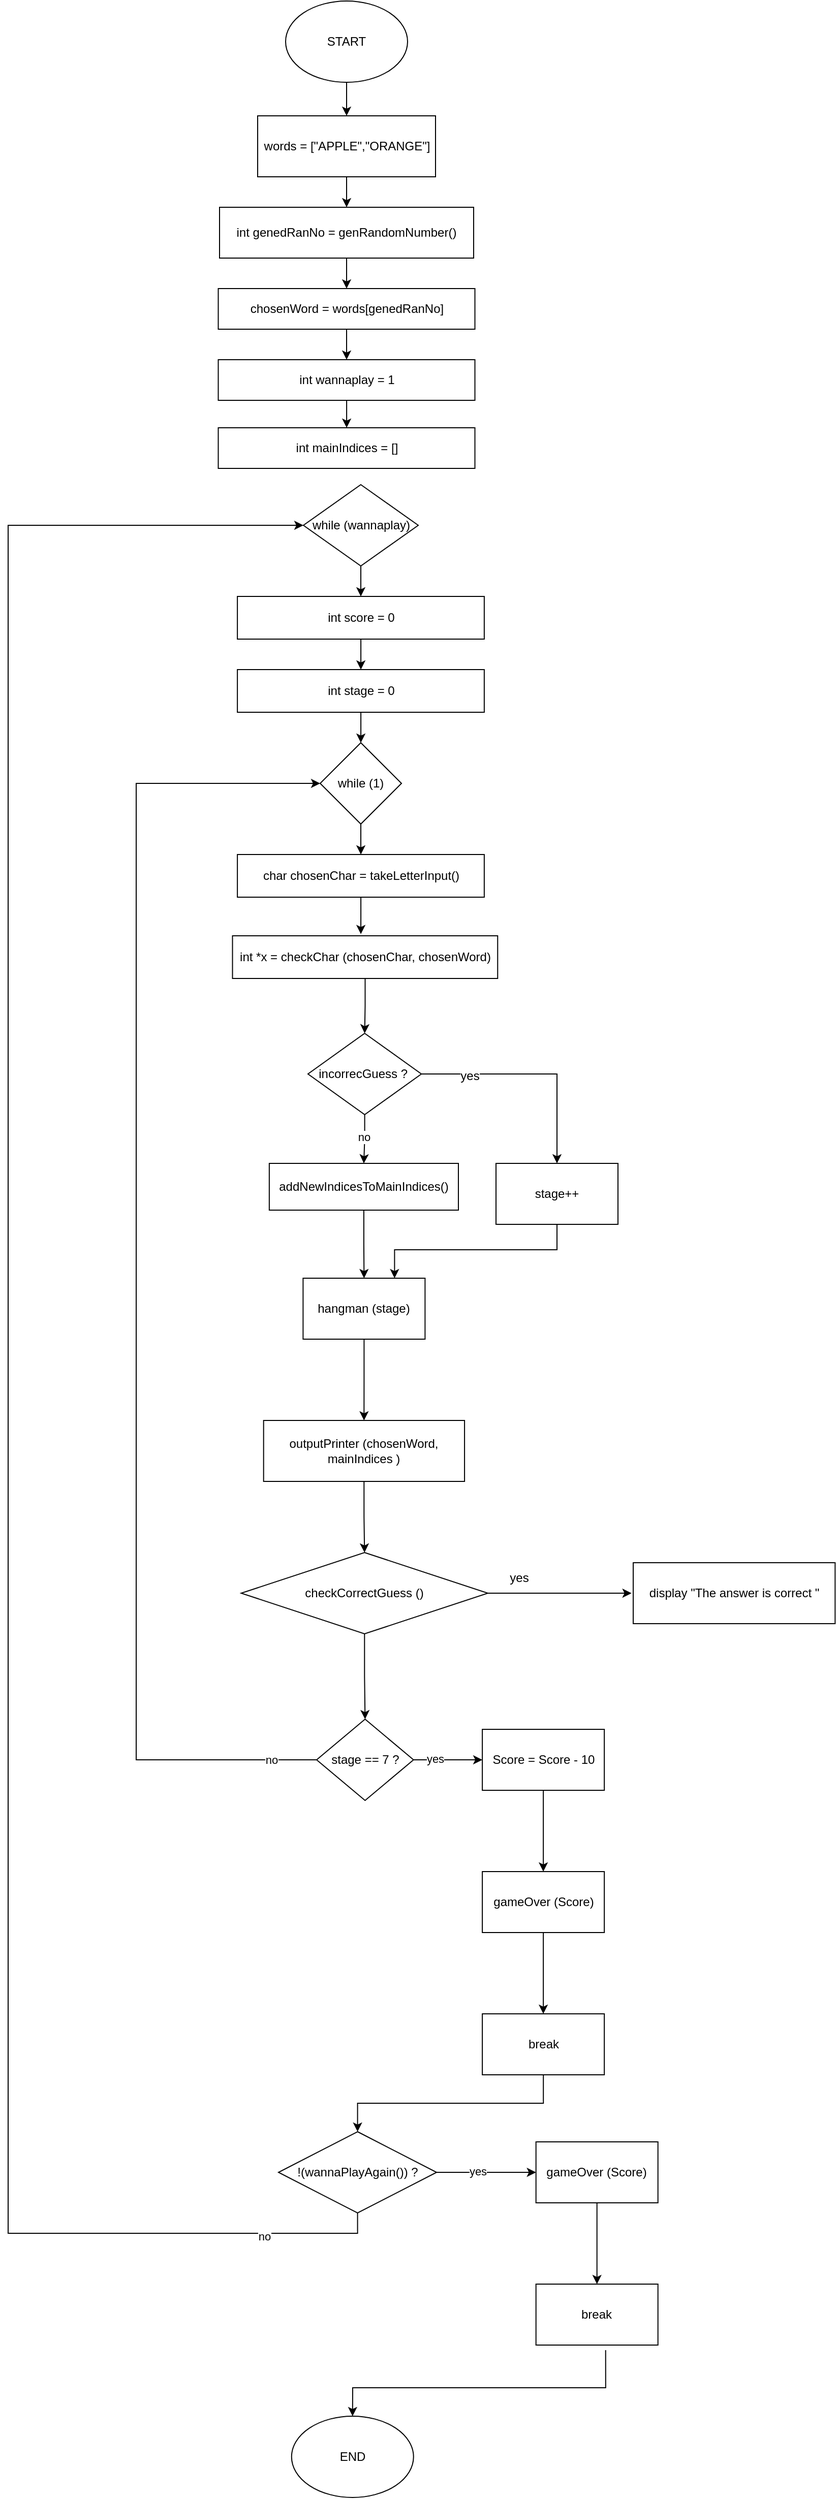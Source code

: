 <mxfile version="22.1.5" type="github">
  <diagram id="C5RBs43oDa-KdzZeNtuy" name="Page-1">
    <mxGraphModel dx="880" dy="1764" grid="1" gridSize="14" guides="1" tooltips="1" connect="1" arrows="1" fold="1" page="1" pageScale="1" pageWidth="827" pageHeight="1169" math="0" shadow="0">
      <root>
        <mxCell id="WIyWlLk6GJQsqaUBKTNV-0" />
        <mxCell id="WIyWlLk6GJQsqaUBKTNV-1" parent="WIyWlLk6GJQsqaUBKTNV-0" />
        <mxCell id="w1sZ0uJOVQBLWdCTySW3-2" value="" style="edgeStyle=orthogonalEdgeStyle;rounded=0;orthogonalLoop=1;jettySize=auto;html=1;labelBackgroundColor=none;fontColor=default;noEdgeStyle=1;orthogonal=1;" parent="WIyWlLk6GJQsqaUBKTNV-1" source="w1sZ0uJOVQBLWdCTySW3-0" target="w1sZ0uJOVQBLWdCTySW3-1" edge="1">
          <mxGeometry relative="1" as="geometry" />
        </mxCell>
        <mxCell id="w1sZ0uJOVQBLWdCTySW3-0" value="words = [&quot;APPLE&quot;,&quot;ORANGE&quot;]" style="rounded=0;whiteSpace=wrap;html=1;labelBackgroundColor=none;" parent="WIyWlLk6GJQsqaUBKTNV-1" vertex="1">
          <mxGeometry x="455.5" y="1" width="175" height="60" as="geometry" />
        </mxCell>
        <mxCell id="w1sZ0uJOVQBLWdCTySW3-4" value="" style="edgeStyle=orthogonalEdgeStyle;rounded=0;orthogonalLoop=1;jettySize=auto;html=1;labelBackgroundColor=none;fontColor=default;noEdgeStyle=1;orthogonal=1;" parent="WIyWlLk6GJQsqaUBKTNV-1" source="w1sZ0uJOVQBLWdCTySW3-1" target="w1sZ0uJOVQBLWdCTySW3-3" edge="1">
          <mxGeometry relative="1" as="geometry" />
        </mxCell>
        <mxCell id="w1sZ0uJOVQBLWdCTySW3-1" value="int genedRanNo = genRandomNumber()" style="rounded=0;whiteSpace=wrap;html=1;labelBackgroundColor=none;" parent="WIyWlLk6GJQsqaUBKTNV-1" vertex="1">
          <mxGeometry x="418" y="91" width="250" height="50" as="geometry" />
        </mxCell>
        <mxCell id="w1sZ0uJOVQBLWdCTySW3-7" style="edgeStyle=orthogonalEdgeStyle;rounded=0;orthogonalLoop=1;jettySize=auto;html=1;exitX=0.5;exitY=1;exitDx=0;exitDy=0;entryX=0.5;entryY=0;entryDx=0;entryDy=0;labelBackgroundColor=none;fontColor=default;noEdgeStyle=1;orthogonal=1;" parent="WIyWlLk6GJQsqaUBKTNV-1" source="w1sZ0uJOVQBLWdCTySW3-3" target="w1sZ0uJOVQBLWdCTySW3-5" edge="1">
          <mxGeometry relative="1" as="geometry" />
        </mxCell>
        <mxCell id="w1sZ0uJOVQBLWdCTySW3-3" value="chosenWord = words[genedRanNo]" style="whiteSpace=wrap;html=1;rounded=0;align=center;labelBackgroundColor=none;" parent="WIyWlLk6GJQsqaUBKTNV-1" vertex="1">
          <mxGeometry x="416.75" y="171" width="252.5" height="40" as="geometry" />
        </mxCell>
        <mxCell id="5-vpQNmmnJ2SP2pBPLF3-4" value="" style="edgeStyle=orthogonalEdgeStyle;rounded=0;orthogonalLoop=1;jettySize=auto;html=1;" edge="1" parent="WIyWlLk6GJQsqaUBKTNV-1" source="w1sZ0uJOVQBLWdCTySW3-5" target="5-vpQNmmnJ2SP2pBPLF3-3">
          <mxGeometry relative="1" as="geometry" />
        </mxCell>
        <mxCell id="w1sZ0uJOVQBLWdCTySW3-5" value="int wannaplay = 1" style="whiteSpace=wrap;html=1;rounded=0;align=center;labelBackgroundColor=none;" parent="WIyWlLk6GJQsqaUBKTNV-1" vertex="1">
          <mxGeometry x="416.75" y="241" width="252.5" height="40" as="geometry" />
        </mxCell>
        <mxCell id="w1sZ0uJOVQBLWdCTySW3-25" value="" style="edgeStyle=orthogonalEdgeStyle;rounded=0;orthogonalLoop=1;jettySize=auto;html=1;noEdgeStyle=1;" parent="WIyWlLk6GJQsqaUBKTNV-1" source="w1sZ0uJOVQBLWdCTySW3-16" target="w1sZ0uJOVQBLWdCTySW3-24" edge="1">
          <mxGeometry relative="1" as="geometry" />
        </mxCell>
        <mxCell id="w1sZ0uJOVQBLWdCTySW3-16" value="while (wannaplay)" style="rhombus;whiteSpace=wrap;html=1;rounded=0;labelBackgroundColor=none;" parent="WIyWlLk6GJQsqaUBKTNV-1" vertex="1">
          <mxGeometry x="500.5" y="364" width="113" height="80" as="geometry" />
        </mxCell>
        <mxCell id="w1sZ0uJOVQBLWdCTySW3-33" value="" style="edgeStyle=orthogonalEdgeStyle;rounded=0;orthogonalLoop=1;jettySize=auto;html=1;fontFamily=Helvetica;fontSize=12;fontColor=default;" parent="WIyWlLk6GJQsqaUBKTNV-1" source="w1sZ0uJOVQBLWdCTySW3-24" target="w1sZ0uJOVQBLWdCTySW3-32" edge="1">
          <mxGeometry relative="1" as="geometry" />
        </mxCell>
        <mxCell id="w1sZ0uJOVQBLWdCTySW3-24" value="int score = 0" style="whiteSpace=wrap;html=1;rounded=0;labelBackgroundColor=none;rotation=0;" parent="WIyWlLk6GJQsqaUBKTNV-1" vertex="1">
          <mxGeometry x="435.56" y="474" width="242.88" height="42" as="geometry" />
        </mxCell>
        <mxCell id="w1sZ0uJOVQBLWdCTySW3-35" value="" style="edgeStyle=orthogonalEdgeStyle;rounded=0;orthogonalLoop=1;jettySize=auto;html=1;fontFamily=Helvetica;fontSize=12;fontColor=default;" parent="WIyWlLk6GJQsqaUBKTNV-1" source="w1sZ0uJOVQBLWdCTySW3-32" target="w1sZ0uJOVQBLWdCTySW3-34" edge="1">
          <mxGeometry relative="1" as="geometry" />
        </mxCell>
        <mxCell id="w1sZ0uJOVQBLWdCTySW3-32" value="int stage = 0" style="whiteSpace=wrap;html=1;rounded=0;labelBackgroundColor=none;rotation=0;" parent="WIyWlLk6GJQsqaUBKTNV-1" vertex="1">
          <mxGeometry x="435.56" y="546" width="242.88" height="42" as="geometry" />
        </mxCell>
        <mxCell id="w1sZ0uJOVQBLWdCTySW3-38" value="" style="edgeStyle=orthogonalEdgeStyle;rounded=0;orthogonalLoop=1;jettySize=auto;html=1;fontFamily=Helvetica;fontSize=12;fontColor=default;" parent="WIyWlLk6GJQsqaUBKTNV-1" source="w1sZ0uJOVQBLWdCTySW3-34" target="w1sZ0uJOVQBLWdCTySW3-36" edge="1">
          <mxGeometry relative="1" as="geometry" />
        </mxCell>
        <mxCell id="w1sZ0uJOVQBLWdCTySW3-34" value="while (1)" style="rhombus;whiteSpace=wrap;html=1;rounded=0;labelBackgroundColor=none;" parent="WIyWlLk6GJQsqaUBKTNV-1" vertex="1">
          <mxGeometry x="517" y="618" width="80" height="80" as="geometry" />
        </mxCell>
        <mxCell id="w1sZ0uJOVQBLWdCTySW3-36" value="char chosenChar = takeLetterInput()" style="whiteSpace=wrap;html=1;rounded=0;labelBackgroundColor=none;rotation=0;" parent="WIyWlLk6GJQsqaUBKTNV-1" vertex="1">
          <mxGeometry x="435.56" y="728" width="242.88" height="42" as="geometry" />
        </mxCell>
        <mxCell id="w1sZ0uJOVQBLWdCTySW3-148" value="" style="edgeStyle=orthogonalEdgeStyle;rounded=0;orthogonalLoop=1;jettySize=auto;html=1;fontFamily=Helvetica;fontSize=12;fontColor=default;" parent="WIyWlLk6GJQsqaUBKTNV-1" source="w1sZ0uJOVQBLWdCTySW3-41" target="w1sZ0uJOVQBLWdCTySW3-43" edge="1">
          <mxGeometry relative="1" as="geometry" />
        </mxCell>
        <mxCell id="w1sZ0uJOVQBLWdCTySW3-41" value="int *x = checkChar (chosenChar, chosenWord)" style="whiteSpace=wrap;html=1;rounded=0;labelBackgroundColor=none;rotation=0;" parent="WIyWlLk6GJQsqaUBKTNV-1" vertex="1">
          <mxGeometry x="430.75" y="808" width="260.88" height="42" as="geometry" />
        </mxCell>
        <mxCell id="w1sZ0uJOVQBLWdCTySW3-46" value="" style="edgeStyle=orthogonalEdgeStyle;rounded=0;orthogonalLoop=1;jettySize=auto;html=1;fontFamily=Helvetica;fontSize=12;fontColor=default;" parent="WIyWlLk6GJQsqaUBKTNV-1" source="w1sZ0uJOVQBLWdCTySW3-43" target="w1sZ0uJOVQBLWdCTySW3-45" edge="1">
          <mxGeometry relative="1" as="geometry" />
        </mxCell>
        <mxCell id="w1sZ0uJOVQBLWdCTySW3-149" value="yes" style="edgeLabel;html=1;align=center;verticalAlign=middle;resizable=0;points=[];fontSize=12;fontFamily=Helvetica;fontColor=default;" parent="w1sZ0uJOVQBLWdCTySW3-46" vertex="1" connectable="0">
          <mxGeometry x="-0.569" y="-2" relative="1" as="geometry">
            <mxPoint as="offset" />
          </mxGeometry>
        </mxCell>
        <mxCell id="5-vpQNmmnJ2SP2pBPLF3-7" value="" style="edgeStyle=orthogonalEdgeStyle;rounded=0;orthogonalLoop=1;jettySize=auto;html=1;" edge="1" parent="WIyWlLk6GJQsqaUBKTNV-1" source="w1sZ0uJOVQBLWdCTySW3-43" target="5-vpQNmmnJ2SP2pBPLF3-5">
          <mxGeometry relative="1" as="geometry" />
        </mxCell>
        <mxCell id="5-vpQNmmnJ2SP2pBPLF3-9" value="no" style="edgeLabel;html=1;align=center;verticalAlign=middle;resizable=0;points=[];" vertex="1" connectable="0" parent="5-vpQNmmnJ2SP2pBPLF3-7">
          <mxGeometry x="-0.098" y="-1" relative="1" as="geometry">
            <mxPoint as="offset" />
          </mxGeometry>
        </mxCell>
        <mxCell id="w1sZ0uJOVQBLWdCTySW3-43" value="incorrecGuess ?&amp;nbsp;" style="rhombus;whiteSpace=wrap;html=1;rounded=0;labelBackgroundColor=none;" parent="WIyWlLk6GJQsqaUBKTNV-1" vertex="1">
          <mxGeometry x="505" y="904" width="111.6" height="80" as="geometry" />
        </mxCell>
        <mxCell id="w1sZ0uJOVQBLWdCTySW3-63" style="edgeStyle=orthogonalEdgeStyle;rounded=0;orthogonalLoop=1;jettySize=auto;html=1;entryX=0.75;entryY=0;entryDx=0;entryDy=0;fontFamily=Helvetica;fontSize=12;fontColor=default;" parent="WIyWlLk6GJQsqaUBKTNV-1" source="w1sZ0uJOVQBLWdCTySW3-45" target="w1sZ0uJOVQBLWdCTySW3-47" edge="1">
          <mxGeometry relative="1" as="geometry">
            <Array as="points">
              <mxPoint x="750" y="1117" />
              <mxPoint x="591" y="1117" />
            </Array>
          </mxGeometry>
        </mxCell>
        <mxCell id="w1sZ0uJOVQBLWdCTySW3-45" value="stage++" style="whiteSpace=wrap;html=1;rounded=0;labelBackgroundColor=none;" parent="WIyWlLk6GJQsqaUBKTNV-1" vertex="1">
          <mxGeometry x="690.005" y="1032" width="120" height="60" as="geometry" />
        </mxCell>
        <mxCell id="w1sZ0uJOVQBLWdCTySW3-65" value="" style="edgeStyle=orthogonalEdgeStyle;rounded=0;orthogonalLoop=1;jettySize=auto;html=1;fontFamily=Helvetica;fontSize=12;fontColor=default;" parent="WIyWlLk6GJQsqaUBKTNV-1" source="w1sZ0uJOVQBLWdCTySW3-47" target="w1sZ0uJOVQBLWdCTySW3-64" edge="1">
          <mxGeometry relative="1" as="geometry" />
        </mxCell>
        <mxCell id="w1sZ0uJOVQBLWdCTySW3-47" value="hangman (stage)" style="whiteSpace=wrap;html=1;rounded=0;labelBackgroundColor=none;" parent="WIyWlLk6GJQsqaUBKTNV-1" vertex="1">
          <mxGeometry x="500.195" y="1145" width="120" height="60" as="geometry" />
        </mxCell>
        <mxCell id="w1sZ0uJOVQBLWdCTySW3-67" value="" style="edgeStyle=orthogonalEdgeStyle;rounded=0;orthogonalLoop=1;jettySize=auto;html=1;fontFamily=Helvetica;fontSize=12;fontColor=default;" parent="WIyWlLk6GJQsqaUBKTNV-1" source="w1sZ0uJOVQBLWdCTySW3-64" target="w1sZ0uJOVQBLWdCTySW3-66" edge="1">
          <mxGeometry relative="1" as="geometry" />
        </mxCell>
        <mxCell id="w1sZ0uJOVQBLWdCTySW3-64" value="outputPrinter (chosenWord, mainIndices )" style="whiteSpace=wrap;html=1;rounded=0;labelBackgroundColor=none;" parent="WIyWlLk6GJQsqaUBKTNV-1" vertex="1">
          <mxGeometry x="461.34" y="1285" width="197.7" height="60" as="geometry" />
        </mxCell>
        <mxCell id="w1sZ0uJOVQBLWdCTySW3-69" value="" style="edgeStyle=orthogonalEdgeStyle;rounded=0;orthogonalLoop=1;jettySize=auto;html=1;fontFamily=Helvetica;fontSize=12;fontColor=default;" parent="WIyWlLk6GJQsqaUBKTNV-1" source="w1sZ0uJOVQBLWdCTySW3-66" edge="1">
          <mxGeometry relative="1" as="geometry">
            <mxPoint x="823.36" y="1455" as="targetPoint" />
          </mxGeometry>
        </mxCell>
        <mxCell id="w1sZ0uJOVQBLWdCTySW3-78" value="" style="edgeStyle=orthogonalEdgeStyle;rounded=0;orthogonalLoop=1;jettySize=auto;html=1;fontFamily=Helvetica;fontSize=12;fontColor=default;" parent="WIyWlLk6GJQsqaUBKTNV-1" source="w1sZ0uJOVQBLWdCTySW3-66" target="w1sZ0uJOVQBLWdCTySW3-77" edge="1">
          <mxGeometry relative="1" as="geometry" />
        </mxCell>
        <mxCell id="w1sZ0uJOVQBLWdCTySW3-66" value="checkCorrectGuess ()" style="rhombus;whiteSpace=wrap;html=1;rounded=0;labelBackgroundColor=none;" parent="WIyWlLk6GJQsqaUBKTNV-1" vertex="1">
          <mxGeometry x="439.29" y="1415" width="242.71" height="80" as="geometry" />
        </mxCell>
        <mxCell id="w1sZ0uJOVQBLWdCTySW3-68" value="display &quot;The answer is correct &quot;" style="whiteSpace=wrap;html=1;rounded=0;labelBackgroundColor=none;" parent="WIyWlLk6GJQsqaUBKTNV-1" vertex="1">
          <mxGeometry x="825" y="1425" width="198.65" height="60" as="geometry" />
        </mxCell>
        <mxCell id="w1sZ0uJOVQBLWdCTySW3-72" value="yes" style="text;strokeColor=none;align=center;fillColor=none;html=1;verticalAlign=middle;whiteSpace=wrap;rounded=0;fontSize=12;fontFamily=Helvetica;fontColor=default;" parent="WIyWlLk6GJQsqaUBKTNV-1" vertex="1">
          <mxGeometry x="683.25" y="1425" width="60" height="30" as="geometry" />
        </mxCell>
        <mxCell id="w1sZ0uJOVQBLWdCTySW3-80" value="" style="edgeStyle=orthogonalEdgeStyle;rounded=0;orthogonalLoop=1;jettySize=auto;html=1;fontFamily=Helvetica;fontSize=12;fontColor=default;" parent="WIyWlLk6GJQsqaUBKTNV-1" source="w1sZ0uJOVQBLWdCTySW3-77" target="w1sZ0uJOVQBLWdCTySW3-79" edge="1">
          <mxGeometry relative="1" as="geometry" />
        </mxCell>
        <mxCell id="5-vpQNmmnJ2SP2pBPLF3-10" value="yes" style="edgeLabel;html=1;align=center;verticalAlign=middle;resizable=0;points=[];" vertex="1" connectable="0" parent="w1sZ0uJOVQBLWdCTySW3-80">
          <mxGeometry x="-0.376" y="1" relative="1" as="geometry">
            <mxPoint as="offset" />
          </mxGeometry>
        </mxCell>
        <mxCell id="w1sZ0uJOVQBLWdCTySW3-137" style="edgeStyle=orthogonalEdgeStyle;rounded=0;orthogonalLoop=1;jettySize=auto;html=1;exitX=0;exitY=0.5;exitDx=0;exitDy=0;entryX=0;entryY=0.5;entryDx=0;entryDy=0;fontFamily=Helvetica;fontSize=12;fontColor=default;" parent="WIyWlLk6GJQsqaUBKTNV-1" source="w1sZ0uJOVQBLWdCTySW3-77" target="w1sZ0uJOVQBLWdCTySW3-34" edge="1">
          <mxGeometry relative="1" as="geometry">
            <Array as="points">
              <mxPoint x="336" y="1619" />
              <mxPoint x="336" y="658" />
            </Array>
          </mxGeometry>
        </mxCell>
        <mxCell id="5-vpQNmmnJ2SP2pBPLF3-11" value="no" style="edgeLabel;html=1;align=center;verticalAlign=middle;resizable=0;points=[];" vertex="1" connectable="0" parent="w1sZ0uJOVQBLWdCTySW3-137">
          <mxGeometry x="-0.932" relative="1" as="geometry">
            <mxPoint as="offset" />
          </mxGeometry>
        </mxCell>
        <mxCell id="w1sZ0uJOVQBLWdCTySW3-77" value="stage == 7 ?" style="rhombus;whiteSpace=wrap;html=1;rounded=0;labelBackgroundColor=none;" parent="WIyWlLk6GJQsqaUBKTNV-1" vertex="1">
          <mxGeometry x="513.51" y="1579" width="95.36" height="80" as="geometry" />
        </mxCell>
        <mxCell id="w1sZ0uJOVQBLWdCTySW3-82" value="" style="edgeStyle=orthogonalEdgeStyle;rounded=0;orthogonalLoop=1;jettySize=auto;html=1;fontFamily=Helvetica;fontSize=12;fontColor=default;" parent="WIyWlLk6GJQsqaUBKTNV-1" source="w1sZ0uJOVQBLWdCTySW3-79" target="w1sZ0uJOVQBLWdCTySW3-81" edge="1">
          <mxGeometry relative="1" as="geometry" />
        </mxCell>
        <mxCell id="w1sZ0uJOVQBLWdCTySW3-79" value="Score = Score - 10" style="whiteSpace=wrap;html=1;rounded=0;labelBackgroundColor=none;" parent="WIyWlLk6GJQsqaUBKTNV-1" vertex="1">
          <mxGeometry x="676.55" y="1589" width="120" height="60" as="geometry" />
        </mxCell>
        <mxCell id="w1sZ0uJOVQBLWdCTySW3-84" value="" style="edgeStyle=orthogonalEdgeStyle;rounded=0;orthogonalLoop=1;jettySize=auto;html=1;fontFamily=Helvetica;fontSize=12;fontColor=default;" parent="WIyWlLk6GJQsqaUBKTNV-1" source="w1sZ0uJOVQBLWdCTySW3-81" target="w1sZ0uJOVQBLWdCTySW3-83" edge="1">
          <mxGeometry relative="1" as="geometry" />
        </mxCell>
        <mxCell id="w1sZ0uJOVQBLWdCTySW3-81" value="gameOver (Score)" style="whiteSpace=wrap;html=1;rounded=0;labelBackgroundColor=none;" parent="WIyWlLk6GJQsqaUBKTNV-1" vertex="1">
          <mxGeometry x="676.55" y="1729" width="120" height="60" as="geometry" />
        </mxCell>
        <mxCell id="w1sZ0uJOVQBLWdCTySW3-138" style="edgeStyle=orthogonalEdgeStyle;rounded=0;orthogonalLoop=1;jettySize=auto;html=1;entryX=0.5;entryY=0;entryDx=0;entryDy=0;fontFamily=Helvetica;fontSize=12;fontColor=default;" parent="WIyWlLk6GJQsqaUBKTNV-1" source="w1sZ0uJOVQBLWdCTySW3-83" target="w1sZ0uJOVQBLWdCTySW3-87" edge="1">
          <mxGeometry relative="1" as="geometry">
            <Array as="points">
              <mxPoint x="737" y="1957" />
              <mxPoint x="554" y="1957" />
            </Array>
          </mxGeometry>
        </mxCell>
        <mxCell id="w1sZ0uJOVQBLWdCTySW3-83" value="break" style="whiteSpace=wrap;html=1;rounded=0;labelBackgroundColor=none;" parent="WIyWlLk6GJQsqaUBKTNV-1" vertex="1">
          <mxGeometry x="676.55" y="1869" width="120" height="60" as="geometry" />
        </mxCell>
        <mxCell id="w1sZ0uJOVQBLWdCTySW3-139" value="" style="edgeStyle=orthogonalEdgeStyle;rounded=0;orthogonalLoop=1;jettySize=auto;html=1;fontFamily=Helvetica;fontSize=12;fontColor=default;" parent="WIyWlLk6GJQsqaUBKTNV-1" source="w1sZ0uJOVQBLWdCTySW3-87" target="w1sZ0uJOVQBLWdCTySW3-95" edge="1">
          <mxGeometry relative="1" as="geometry" />
        </mxCell>
        <mxCell id="5-vpQNmmnJ2SP2pBPLF3-12" value="yes" style="edgeLabel;html=1;align=center;verticalAlign=middle;resizable=0;points=[];" vertex="1" connectable="0" parent="w1sZ0uJOVQBLWdCTySW3-139">
          <mxGeometry x="-0.173" y="1" relative="1" as="geometry">
            <mxPoint as="offset" />
          </mxGeometry>
        </mxCell>
        <mxCell id="w1sZ0uJOVQBLWdCTySW3-140" style="edgeStyle=orthogonalEdgeStyle;rounded=0;orthogonalLoop=1;jettySize=auto;html=1;exitX=0.5;exitY=1;exitDx=0;exitDy=0;entryX=0;entryY=0.5;entryDx=0;entryDy=0;fontFamily=Helvetica;fontSize=12;fontColor=default;" parent="WIyWlLk6GJQsqaUBKTNV-1" source="w1sZ0uJOVQBLWdCTySW3-87" target="w1sZ0uJOVQBLWdCTySW3-16" edge="1">
          <mxGeometry relative="1" as="geometry">
            <Array as="points">
              <mxPoint x="554" y="2085" />
              <mxPoint x="210" y="2085" />
              <mxPoint x="210" y="404" />
            </Array>
          </mxGeometry>
        </mxCell>
        <mxCell id="5-vpQNmmnJ2SP2pBPLF3-13" value="no" style="edgeLabel;html=1;align=center;verticalAlign=middle;resizable=0;points=[];" vertex="1" connectable="0" parent="w1sZ0uJOVQBLWdCTySW3-140">
          <mxGeometry x="-0.904" y="3" relative="1" as="geometry">
            <mxPoint as="offset" />
          </mxGeometry>
        </mxCell>
        <mxCell id="w1sZ0uJOVQBLWdCTySW3-87" value="!(wannaPlayAgain()) ?" style="rhombus;whiteSpace=wrap;html=1;rounded=0;labelBackgroundColor=none;" parent="WIyWlLk6GJQsqaUBKTNV-1" vertex="1">
          <mxGeometry x="476" y="1985" width="155.56" height="80" as="geometry" />
        </mxCell>
        <mxCell id="w1sZ0uJOVQBLWdCTySW3-92" style="edgeStyle=orthogonalEdgeStyle;rounded=0;orthogonalLoop=1;jettySize=auto;html=1;entryX=0.484;entryY=-0.04;entryDx=0;entryDy=0;entryPerimeter=0;fontFamily=Helvetica;fontSize=12;fontColor=default;" parent="WIyWlLk6GJQsqaUBKTNV-1" source="w1sZ0uJOVQBLWdCTySW3-36" target="w1sZ0uJOVQBLWdCTySW3-41" edge="1">
          <mxGeometry relative="1" as="geometry" />
        </mxCell>
        <mxCell id="w1sZ0uJOVQBLWdCTySW3-98" value="" style="edgeStyle=orthogonalEdgeStyle;rounded=0;orthogonalLoop=1;jettySize=auto;html=1;fontFamily=Helvetica;fontSize=12;fontColor=default;" parent="WIyWlLk6GJQsqaUBKTNV-1" source="w1sZ0uJOVQBLWdCTySW3-95" target="w1sZ0uJOVQBLWdCTySW3-97" edge="1">
          <mxGeometry relative="1" as="geometry" />
        </mxCell>
        <mxCell id="w1sZ0uJOVQBLWdCTySW3-95" value="gameOver (Score)" style="whiteSpace=wrap;html=1;rounded=0;labelBackgroundColor=none;" parent="WIyWlLk6GJQsqaUBKTNV-1" vertex="1">
          <mxGeometry x="729.34" y="1995" width="120" height="60" as="geometry" />
        </mxCell>
        <mxCell id="w1sZ0uJOVQBLWdCTySW3-142" style="edgeStyle=orthogonalEdgeStyle;rounded=0;orthogonalLoop=1;jettySize=auto;html=1;fontFamily=Helvetica;fontSize=12;fontColor=default;exitX=0.571;exitY=1.084;exitDx=0;exitDy=0;exitPerimeter=0;" parent="WIyWlLk6GJQsqaUBKTNV-1" source="w1sZ0uJOVQBLWdCTySW3-97" target="w1sZ0uJOVQBLWdCTySW3-141" edge="1">
          <mxGeometry relative="1" as="geometry">
            <Array as="points">
              <mxPoint x="798" y="2237" />
              <mxPoint x="549" y="2237" />
            </Array>
          </mxGeometry>
        </mxCell>
        <mxCell id="w1sZ0uJOVQBLWdCTySW3-97" value="break" style="whiteSpace=wrap;html=1;rounded=0;labelBackgroundColor=none;" parent="WIyWlLk6GJQsqaUBKTNV-1" vertex="1">
          <mxGeometry x="729.34" y="2135" width="120" height="60" as="geometry" />
        </mxCell>
        <mxCell id="w1sZ0uJOVQBLWdCTySW3-141" value="END" style="ellipse;whiteSpace=wrap;html=1;rounded=0;labelBackgroundColor=none;strokeColor=default;align=center;verticalAlign=middle;fontFamily=Helvetica;fontSize=12;fontColor=default;fillColor=default;" parent="WIyWlLk6GJQsqaUBKTNV-1" vertex="1">
          <mxGeometry x="488.87" y="2265" width="120" height="80" as="geometry" />
        </mxCell>
        <mxCell id="w1sZ0uJOVQBLWdCTySW3-145" value="" style="edgeStyle=orthogonalEdgeStyle;rounded=0;orthogonalLoop=1;jettySize=auto;html=1;fontFamily=Helvetica;fontSize=12;fontColor=default;" parent="WIyWlLk6GJQsqaUBKTNV-1" source="w1sZ0uJOVQBLWdCTySW3-143" target="w1sZ0uJOVQBLWdCTySW3-0" edge="1">
          <mxGeometry relative="1" as="geometry" />
        </mxCell>
        <mxCell id="w1sZ0uJOVQBLWdCTySW3-143" value="START" style="ellipse;whiteSpace=wrap;html=1;rounded=0;labelBackgroundColor=none;strokeColor=default;align=center;verticalAlign=middle;fontFamily=Helvetica;fontSize=12;fontColor=default;fillColor=default;" parent="WIyWlLk6GJQsqaUBKTNV-1" vertex="1">
          <mxGeometry x="483" y="-112" width="120" height="80" as="geometry" />
        </mxCell>
        <mxCell id="5-vpQNmmnJ2SP2pBPLF3-3" value="int mainIndices = []" style="whiteSpace=wrap;html=1;rounded=0;align=center;labelBackgroundColor=none;" vertex="1" parent="WIyWlLk6GJQsqaUBKTNV-1">
          <mxGeometry x="416.75" y="308" width="252.5" height="40" as="geometry" />
        </mxCell>
        <mxCell id="5-vpQNmmnJ2SP2pBPLF3-8" value="" style="edgeStyle=orthogonalEdgeStyle;rounded=0;orthogonalLoop=1;jettySize=auto;html=1;" edge="1" parent="WIyWlLk6GJQsqaUBKTNV-1" source="5-vpQNmmnJ2SP2pBPLF3-5" target="w1sZ0uJOVQBLWdCTySW3-47">
          <mxGeometry relative="1" as="geometry" />
        </mxCell>
        <mxCell id="5-vpQNmmnJ2SP2pBPLF3-5" value="addNewIndicesToMainIndices()" style="whiteSpace=wrap;html=1;rounded=0;labelBackgroundColor=none;" vertex="1" parent="WIyWlLk6GJQsqaUBKTNV-1">
          <mxGeometry x="466.94" y="1032" width="186.06" height="46" as="geometry" />
        </mxCell>
      </root>
    </mxGraphModel>
  </diagram>
</mxfile>
